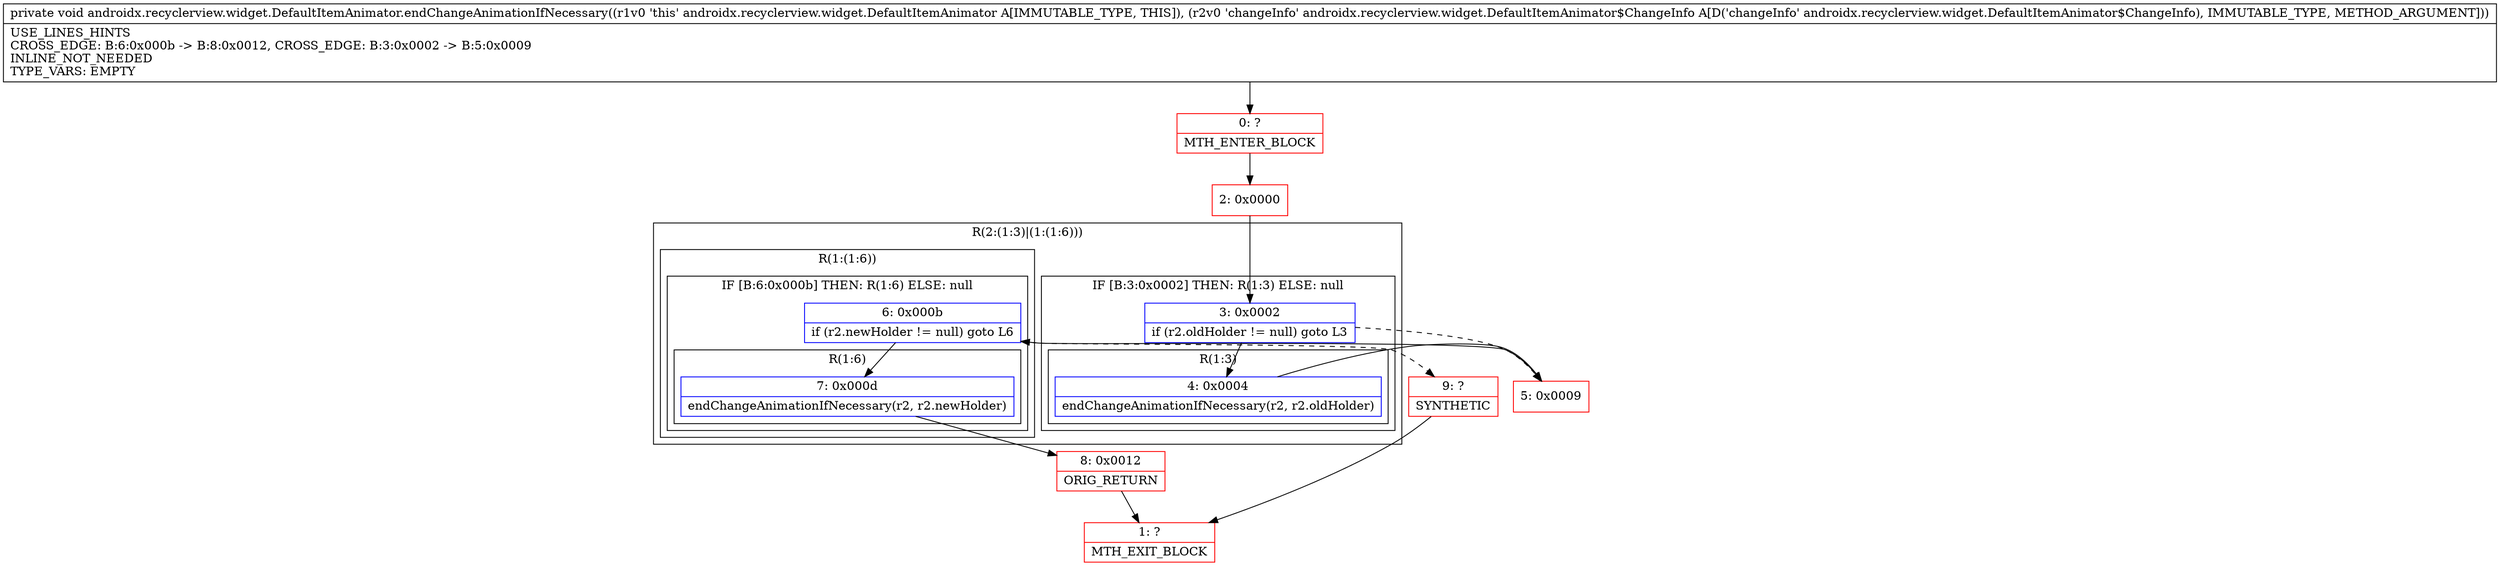 digraph "CFG forandroidx.recyclerview.widget.DefaultItemAnimator.endChangeAnimationIfNecessary(Landroidx\/recyclerview\/widget\/DefaultItemAnimator$ChangeInfo;)V" {
subgraph cluster_Region_428953627 {
label = "R(2:(1:3)|(1:(1:6)))";
node [shape=record,color=blue];
subgraph cluster_IfRegion_1796882377 {
label = "IF [B:3:0x0002] THEN: R(1:3) ELSE: null";
node [shape=record,color=blue];
Node_3 [shape=record,label="{3\:\ 0x0002|if (r2.oldHolder != null) goto L3\l}"];
subgraph cluster_Region_550063431 {
label = "R(1:3)";
node [shape=record,color=blue];
Node_4 [shape=record,label="{4\:\ 0x0004|endChangeAnimationIfNecessary(r2, r2.oldHolder)\l}"];
}
}
subgraph cluster_Region_682364481 {
label = "R(1:(1:6))";
node [shape=record,color=blue];
subgraph cluster_IfRegion_992907975 {
label = "IF [B:6:0x000b] THEN: R(1:6) ELSE: null";
node [shape=record,color=blue];
Node_6 [shape=record,label="{6\:\ 0x000b|if (r2.newHolder != null) goto L6\l}"];
subgraph cluster_Region_32511516 {
label = "R(1:6)";
node [shape=record,color=blue];
Node_7 [shape=record,label="{7\:\ 0x000d|endChangeAnimationIfNecessary(r2, r2.newHolder)\l}"];
}
}
}
}
Node_0 [shape=record,color=red,label="{0\:\ ?|MTH_ENTER_BLOCK\l}"];
Node_2 [shape=record,color=red,label="{2\:\ 0x0000}"];
Node_5 [shape=record,color=red,label="{5\:\ 0x0009}"];
Node_8 [shape=record,color=red,label="{8\:\ 0x0012|ORIG_RETURN\l}"];
Node_1 [shape=record,color=red,label="{1\:\ ?|MTH_EXIT_BLOCK\l}"];
Node_9 [shape=record,color=red,label="{9\:\ ?|SYNTHETIC\l}"];
MethodNode[shape=record,label="{private void androidx.recyclerview.widget.DefaultItemAnimator.endChangeAnimationIfNecessary((r1v0 'this' androidx.recyclerview.widget.DefaultItemAnimator A[IMMUTABLE_TYPE, THIS]), (r2v0 'changeInfo' androidx.recyclerview.widget.DefaultItemAnimator$ChangeInfo A[D('changeInfo' androidx.recyclerview.widget.DefaultItemAnimator$ChangeInfo), IMMUTABLE_TYPE, METHOD_ARGUMENT]))  | USE_LINES_HINTS\lCROSS_EDGE: B:6:0x000b \-\> B:8:0x0012, CROSS_EDGE: B:3:0x0002 \-\> B:5:0x0009\lINLINE_NOT_NEEDED\lTYPE_VARS: EMPTY\l}"];
MethodNode -> Node_0;Node_3 -> Node_4;
Node_3 -> Node_5[style=dashed];
Node_4 -> Node_5;
Node_6 -> Node_7;
Node_6 -> Node_9[style=dashed];
Node_7 -> Node_8;
Node_0 -> Node_2;
Node_2 -> Node_3;
Node_5 -> Node_6;
Node_8 -> Node_1;
Node_9 -> Node_1;
}

